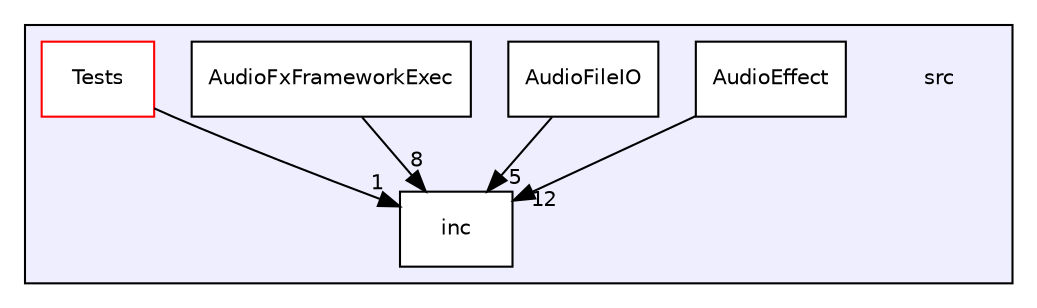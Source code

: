 digraph "src" {
  compound=true
  node [ fontsize="10", fontname="Helvetica"];
  edge [ labelfontsize="10", labelfontname="Helvetica"];
  subgraph clusterdir_68267d1309a1af8e8297ef4c3efbcdba {
    graph [ bgcolor="#eeeeff", pencolor="black", label="" URL="dir_68267d1309a1af8e8297ef4c3efbcdba.html"];
    dir_68267d1309a1af8e8297ef4c3efbcdba [shape=plaintext label="src"];
    dir_e0961cdc7d9f617fab8f1026e141d904 [shape=box label="AudioEffect" color="black" fillcolor="white" style="filled" URL="dir_e0961cdc7d9f617fab8f1026e141d904.html"];
    dir_d4f6e779a3ef91b95519a6aced733fc8 [shape=box label="AudioFileIO" color="black" fillcolor="white" style="filled" URL="dir_d4f6e779a3ef91b95519a6aced733fc8.html"];
    dir_57ab6e82477bcccbbca63abcd91893c9 [shape=box label="AudioFxFrameworkExec" color="black" fillcolor="white" style="filled" URL="dir_57ab6e82477bcccbbca63abcd91893c9.html"];
    dir_6bc6ad22483805bbbda55258ad2a62ea [shape=box label="inc" color="black" fillcolor="white" style="filled" URL="dir_6bc6ad22483805bbbda55258ad2a62ea.html"];
    dir_a0d713cea12394a4c028036c439896df [shape=box label="Tests" color="red" fillcolor="white" style="filled" URL="dir_a0d713cea12394a4c028036c439896df.html"];
  }
  dir_d4f6e779a3ef91b95519a6aced733fc8->dir_6bc6ad22483805bbbda55258ad2a62ea [headlabel="5", labeldistance=1.5 headhref="dir_000002_000006.html"];
  dir_57ab6e82477bcccbbca63abcd91893c9->dir_6bc6ad22483805bbbda55258ad2a62ea [headlabel="8", labeldistance=1.5 headhref="dir_000003_000006.html"];
  dir_e0961cdc7d9f617fab8f1026e141d904->dir_6bc6ad22483805bbbda55258ad2a62ea [headlabel="12", labeldistance=1.5 headhref="dir_000001_000006.html"];
  dir_a0d713cea12394a4c028036c439896df->dir_6bc6ad22483805bbbda55258ad2a62ea [headlabel="1", labeldistance=1.5 headhref="dir_000004_000006.html"];
}
